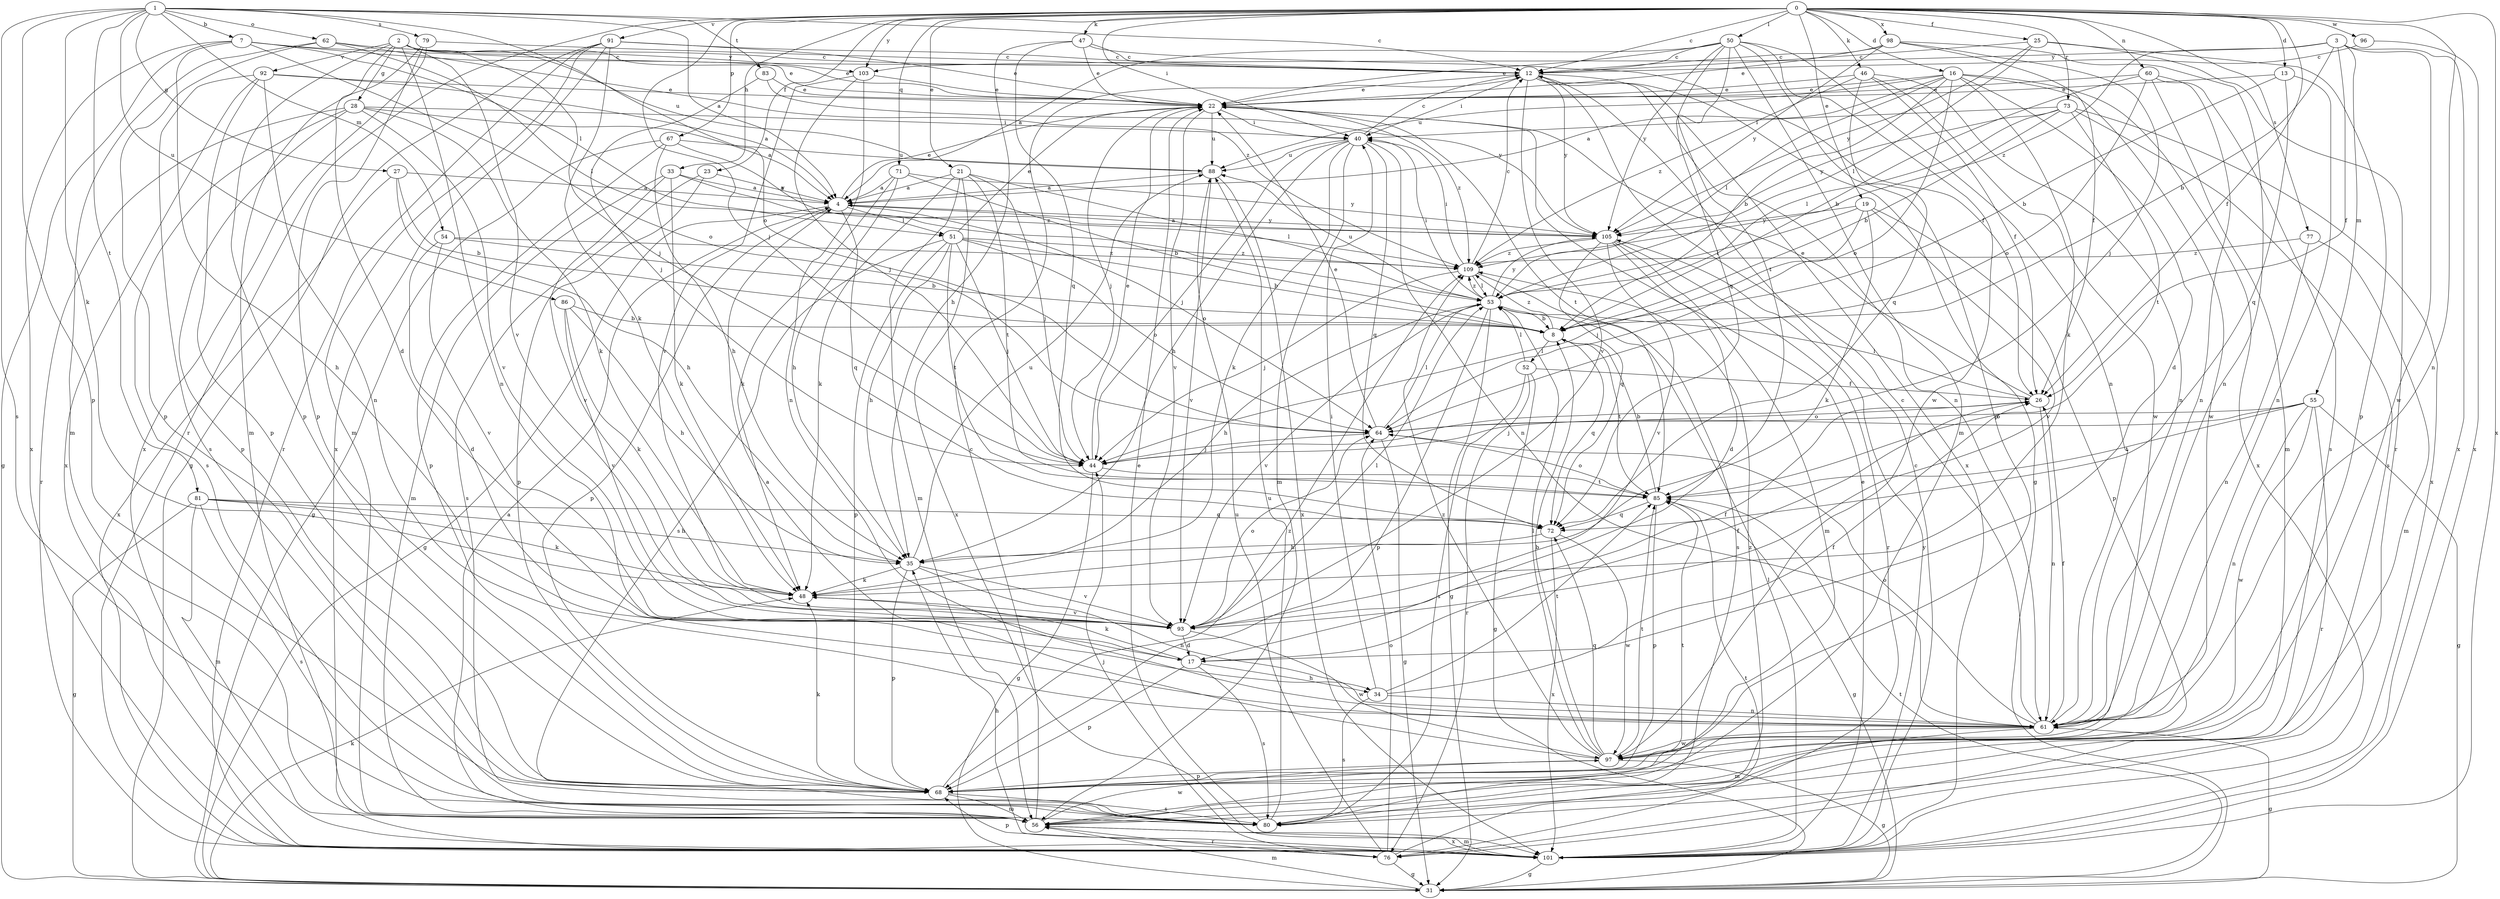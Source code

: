 strict digraph  {
0;
1;
2;
3;
4;
7;
8;
12;
13;
16;
17;
19;
21;
22;
23;
25;
26;
27;
28;
31;
33;
34;
35;
40;
44;
46;
47;
48;
50;
51;
52;
53;
54;
55;
56;
60;
61;
62;
64;
67;
68;
71;
72;
73;
76;
77;
79;
80;
81;
83;
85;
86;
88;
91;
92;
93;
96;
97;
98;
101;
103;
105;
109;
0 -> 12  [label=c];
0 -> 13  [label=d];
0 -> 16  [label=d];
0 -> 19  [label=e];
0 -> 21  [label=e];
0 -> 23  [label=f];
0 -> 25  [label=f];
0 -> 26  [label=f];
0 -> 33  [label=h];
0 -> 40  [label=i];
0 -> 44  [label=j];
0 -> 46  [label=k];
0 -> 47  [label=k];
0 -> 50  [label=l];
0 -> 60  [label=n];
0 -> 61  [label=n];
0 -> 67  [label=p];
0 -> 71  [label=q];
0 -> 73  [label=r];
0 -> 76  [label=r];
0 -> 77  [label=s];
0 -> 91  [label=v];
0 -> 96  [label=w];
0 -> 98  [label=x];
0 -> 101  [label=x];
0 -> 103  [label=y];
1 -> 4  [label=a];
1 -> 7  [label=b];
1 -> 12  [label=c];
1 -> 27  [label=g];
1 -> 48  [label=k];
1 -> 54  [label=m];
1 -> 62  [label=o];
1 -> 64  [label=o];
1 -> 68  [label=p];
1 -> 79  [label=s];
1 -> 80  [label=s];
1 -> 81  [label=t];
1 -> 83  [label=t];
1 -> 86  [label=u];
2 -> 17  [label=d];
2 -> 22  [label=e];
2 -> 28  [label=g];
2 -> 44  [label=j];
2 -> 61  [label=n];
2 -> 68  [label=p];
2 -> 88  [label=u];
2 -> 92  [label=v];
2 -> 93  [label=v];
2 -> 103  [label=y];
3 -> 8  [label=b];
3 -> 26  [label=f];
3 -> 55  [label=m];
3 -> 97  [label=w];
3 -> 101  [label=x];
3 -> 103  [label=y];
3 -> 109  [label=z];
4 -> 22  [label=e];
4 -> 31  [label=g];
4 -> 51  [label=l];
4 -> 64  [label=o];
4 -> 68  [label=p];
4 -> 72  [label=q];
4 -> 105  [label=y];
7 -> 12  [label=c];
7 -> 22  [label=e];
7 -> 31  [label=g];
7 -> 34  [label=h];
7 -> 51  [label=l];
7 -> 64  [label=o];
7 -> 101  [label=x];
8 -> 52  [label=l];
8 -> 72  [label=q];
8 -> 85  [label=t];
8 -> 109  [label=z];
12 -> 22  [label=e];
12 -> 31  [label=g];
12 -> 40  [label=i];
12 -> 61  [label=n];
12 -> 93  [label=v];
12 -> 101  [label=x];
12 -> 105  [label=y];
13 -> 8  [label=b];
13 -> 22  [label=e];
13 -> 61  [label=n];
13 -> 72  [label=q];
16 -> 4  [label=a];
16 -> 8  [label=b];
16 -> 17  [label=d];
16 -> 22  [label=e];
16 -> 48  [label=k];
16 -> 53  [label=l];
16 -> 64  [label=o];
16 -> 88  [label=u];
16 -> 97  [label=w];
16 -> 101  [label=x];
17 -> 26  [label=f];
17 -> 34  [label=h];
17 -> 48  [label=k];
17 -> 68  [label=p];
17 -> 80  [label=s];
19 -> 44  [label=j];
19 -> 48  [label=k];
19 -> 53  [label=l];
19 -> 68  [label=p];
19 -> 93  [label=v];
19 -> 105  [label=y];
21 -> 4  [label=a];
21 -> 44  [label=j];
21 -> 48  [label=k];
21 -> 53  [label=l];
21 -> 56  [label=m];
21 -> 85  [label=t];
21 -> 101  [label=x];
22 -> 40  [label=i];
22 -> 44  [label=j];
22 -> 85  [label=t];
22 -> 88  [label=u];
22 -> 93  [label=v];
22 -> 109  [label=z];
23 -> 4  [label=a];
23 -> 68  [label=p];
23 -> 80  [label=s];
25 -> 12  [label=c];
25 -> 53  [label=l];
25 -> 68  [label=p];
25 -> 76  [label=r];
25 -> 105  [label=y];
26 -> 22  [label=e];
26 -> 53  [label=l];
26 -> 61  [label=n];
26 -> 64  [label=o];
27 -> 4  [label=a];
27 -> 8  [label=b];
27 -> 35  [label=h];
27 -> 101  [label=x];
28 -> 4  [label=a];
28 -> 40  [label=i];
28 -> 48  [label=k];
28 -> 68  [label=p];
28 -> 76  [label=r];
28 -> 80  [label=s];
28 -> 93  [label=v];
31 -> 48  [label=k];
31 -> 56  [label=m];
31 -> 85  [label=t];
33 -> 4  [label=a];
33 -> 48  [label=k];
33 -> 56  [label=m];
33 -> 93  [label=v];
33 -> 109  [label=z];
34 -> 26  [label=f];
34 -> 40  [label=i];
34 -> 61  [label=n];
34 -> 80  [label=s];
34 -> 85  [label=t];
35 -> 48  [label=k];
35 -> 61  [label=n];
35 -> 68  [label=p];
35 -> 88  [label=u];
35 -> 93  [label=v];
40 -> 12  [label=c];
40 -> 35  [label=h];
40 -> 44  [label=j];
40 -> 48  [label=k];
40 -> 56  [label=m];
40 -> 61  [label=n];
40 -> 72  [label=q];
40 -> 88  [label=u];
44 -> 22  [label=e];
44 -> 31  [label=g];
44 -> 85  [label=t];
46 -> 22  [label=e];
46 -> 26  [label=f];
46 -> 61  [label=n];
46 -> 72  [label=q];
46 -> 97  [label=w];
46 -> 109  [label=z];
47 -> 12  [label=c];
47 -> 22  [label=e];
47 -> 26  [label=f];
47 -> 35  [label=h];
47 -> 72  [label=q];
48 -> 93  [label=v];
50 -> 4  [label=a];
50 -> 12  [label=c];
50 -> 22  [label=e];
50 -> 56  [label=m];
50 -> 61  [label=n];
50 -> 68  [label=p];
50 -> 72  [label=q];
50 -> 85  [label=t];
50 -> 97  [label=w];
50 -> 105  [label=y];
51 -> 8  [label=b];
51 -> 22  [label=e];
51 -> 35  [label=h];
51 -> 44  [label=j];
51 -> 64  [label=o];
51 -> 68  [label=p];
51 -> 80  [label=s];
51 -> 85  [label=t];
51 -> 109  [label=z];
52 -> 26  [label=f];
52 -> 31  [label=g];
52 -> 53  [label=l];
52 -> 76  [label=r];
52 -> 80  [label=s];
53 -> 8  [label=b];
53 -> 31  [label=g];
53 -> 35  [label=h];
53 -> 40  [label=i];
53 -> 68  [label=p];
53 -> 88  [label=u];
53 -> 93  [label=v];
53 -> 105  [label=y];
53 -> 109  [label=z];
54 -> 8  [label=b];
54 -> 17  [label=d];
54 -> 93  [label=v];
54 -> 109  [label=z];
55 -> 31  [label=g];
55 -> 44  [label=j];
55 -> 61  [label=n];
55 -> 64  [label=o];
55 -> 76  [label=r];
55 -> 85  [label=t];
55 -> 97  [label=w];
56 -> 4  [label=a];
56 -> 12  [label=c];
56 -> 76  [label=r];
56 -> 97  [label=w];
56 -> 101  [label=x];
60 -> 8  [label=b];
60 -> 22  [label=e];
60 -> 56  [label=m];
60 -> 61  [label=n];
60 -> 64  [label=o];
60 -> 80  [label=s];
61 -> 12  [label=c];
61 -> 26  [label=f];
61 -> 31  [label=g];
61 -> 56  [label=m];
61 -> 64  [label=o];
61 -> 97  [label=w];
62 -> 12  [label=c];
62 -> 53  [label=l];
62 -> 56  [label=m];
62 -> 68  [label=p];
62 -> 109  [label=z];
64 -> 22  [label=e];
64 -> 31  [label=g];
64 -> 44  [label=j];
64 -> 53  [label=l];
67 -> 31  [label=g];
67 -> 35  [label=h];
67 -> 68  [label=p];
67 -> 88  [label=u];
67 -> 105  [label=y];
68 -> 48  [label=k];
68 -> 56  [label=m];
68 -> 80  [label=s];
68 -> 85  [label=t];
68 -> 109  [label=z];
71 -> 4  [label=a];
71 -> 8  [label=b];
71 -> 35  [label=h];
71 -> 48  [label=k];
71 -> 105  [label=y];
72 -> 35  [label=h];
72 -> 97  [label=w];
72 -> 101  [label=x];
73 -> 8  [label=b];
73 -> 40  [label=i];
73 -> 53  [label=l];
73 -> 80  [label=s];
73 -> 85  [label=t];
73 -> 101  [label=x];
73 -> 105  [label=y];
76 -> 31  [label=g];
76 -> 44  [label=j];
76 -> 64  [label=o];
76 -> 85  [label=t];
76 -> 88  [label=u];
77 -> 56  [label=m];
77 -> 61  [label=n];
77 -> 109  [label=z];
79 -> 12  [label=c];
79 -> 56  [label=m];
79 -> 68  [label=p];
79 -> 101  [label=x];
80 -> 22  [label=e];
80 -> 88  [label=u];
80 -> 109  [label=z];
81 -> 31  [label=g];
81 -> 35  [label=h];
81 -> 48  [label=k];
81 -> 56  [label=m];
81 -> 72  [label=q];
81 -> 80  [label=s];
83 -> 22  [label=e];
83 -> 44  [label=j];
83 -> 105  [label=y];
85 -> 8  [label=b];
85 -> 31  [label=g];
85 -> 64  [label=o];
85 -> 68  [label=p];
85 -> 72  [label=q];
86 -> 8  [label=b];
86 -> 35  [label=h];
86 -> 48  [label=k];
86 -> 93  [label=v];
88 -> 4  [label=a];
88 -> 93  [label=v];
88 -> 101  [label=x];
91 -> 12  [label=c];
91 -> 22  [label=e];
91 -> 31  [label=g];
91 -> 48  [label=k];
91 -> 56  [label=m];
91 -> 76  [label=r];
91 -> 101  [label=x];
92 -> 4  [label=a];
92 -> 22  [label=e];
92 -> 61  [label=n];
92 -> 68  [label=p];
92 -> 80  [label=s];
92 -> 101  [label=x];
93 -> 17  [label=d];
93 -> 26  [label=f];
93 -> 53  [label=l];
93 -> 64  [label=o];
93 -> 97  [label=w];
96 -> 12  [label=c];
96 -> 101  [label=x];
97 -> 4  [label=a];
97 -> 8  [label=b];
97 -> 31  [label=g];
97 -> 53  [label=l];
97 -> 68  [label=p];
97 -> 72  [label=q];
97 -> 85  [label=t];
97 -> 109  [label=z];
98 -> 12  [label=c];
98 -> 22  [label=e];
98 -> 26  [label=f];
98 -> 44  [label=j];
98 -> 61  [label=n];
98 -> 105  [label=y];
101 -> 12  [label=c];
101 -> 22  [label=e];
101 -> 31  [label=g];
101 -> 35  [label=h];
101 -> 53  [label=l];
101 -> 56  [label=m];
101 -> 68  [label=p];
101 -> 105  [label=y];
103 -> 22  [label=e];
103 -> 44  [label=j];
103 -> 61  [label=n];
103 -> 93  [label=v];
105 -> 4  [label=a];
105 -> 17  [label=d];
105 -> 56  [label=m];
105 -> 72  [label=q];
105 -> 76  [label=r];
105 -> 93  [label=v];
105 -> 109  [label=z];
109 -> 12  [label=c];
109 -> 40  [label=i];
109 -> 44  [label=j];
109 -> 53  [label=l];
109 -> 80  [label=s];
}
